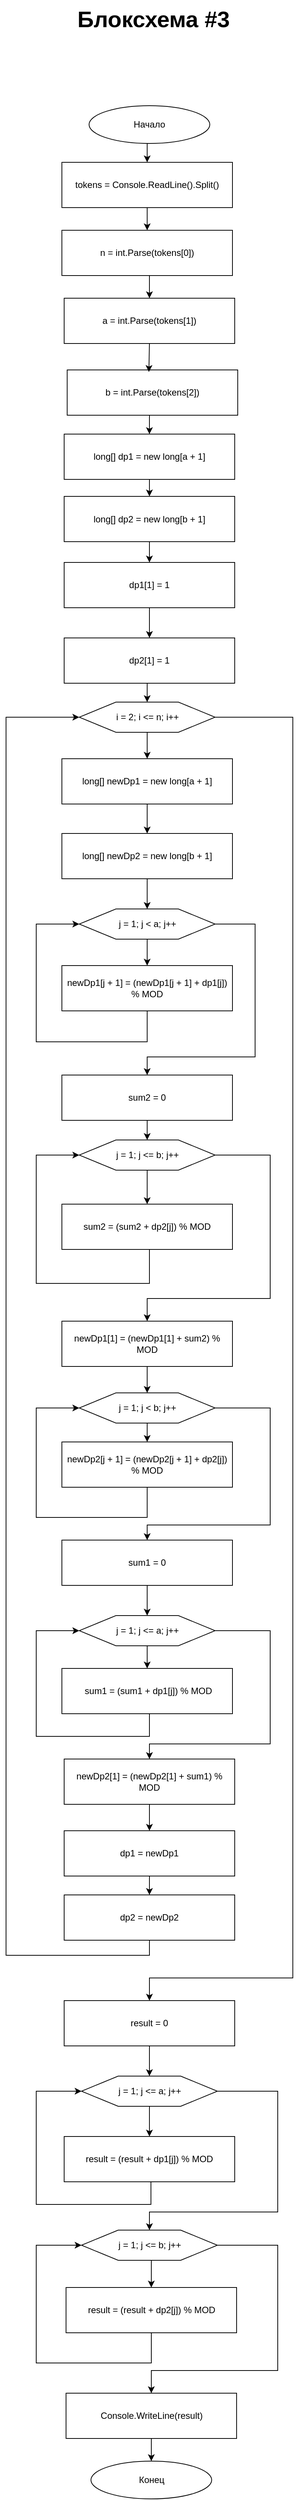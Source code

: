 <mxfile version="27.0.6">
  <diagram name="Страница — 1" id="WKGYQiWRMjDiwxb9k2Cm">
    <mxGraphModel dx="4673" dy="1394" grid="1" gridSize="10" guides="1" tooltips="1" connect="1" arrows="1" fold="1" page="1" pageScale="1" pageWidth="827" pageHeight="1169" math="0" shadow="0">
      <root>
        <mxCell id="0" />
        <mxCell id="1" parent="0" />
        <mxCell id="9ApJmal8U7c4TYs8x8hg-1" style="edgeStyle=orthogonalEdgeStyle;rounded=0;orthogonalLoop=1;jettySize=auto;html=1;exitX=0.5;exitY=1;exitDx=0;exitDy=0;entryX=0.5;entryY=0;entryDx=0;entryDy=0;" edge="1" parent="1" source="9ApJmal8U7c4TYs8x8hg-2" target="9ApJmal8U7c4TYs8x8hg-44">
          <mxGeometry relative="1" as="geometry" />
        </mxCell>
        <mxCell id="9ApJmal8U7c4TYs8x8hg-2" value="Начало" style="ellipse;whiteSpace=wrap;html=1;" vertex="1" parent="1">
          <mxGeometry x="350" y="1640" width="160" height="50" as="geometry" />
        </mxCell>
        <mxCell id="9ApJmal8U7c4TYs8x8hg-3" style="edgeStyle=orthogonalEdgeStyle;rounded=0;orthogonalLoop=1;jettySize=auto;html=1;exitX=0.5;exitY=1;exitDx=0;exitDy=0;entryX=0.5;entryY=0;entryDx=0;entryDy=0;" edge="1" parent="1" source="9ApJmal8U7c4TYs8x8hg-56" target="9ApJmal8U7c4TYs8x8hg-5">
          <mxGeometry relative="1" as="geometry">
            <mxPoint x="430" y="2235" as="sourcePoint" />
          </mxGeometry>
        </mxCell>
        <mxCell id="9ApJmal8U7c4TYs8x8hg-4" value="" style="group" vertex="1" connectable="0" parent="1">
          <mxGeometry x="337" y="2430" width="180" height="40" as="geometry" />
        </mxCell>
        <mxCell id="9ApJmal8U7c4TYs8x8hg-5" value="" style="verticalLabelPosition=bottom;verticalAlign=top;html=1;shape=hexagon;perimeter=hexagonPerimeter2;arcSize=6;size=0.27;" vertex="1" parent="9ApJmal8U7c4TYs8x8hg-4">
          <mxGeometry width="180" height="40" as="geometry" />
        </mxCell>
        <mxCell id="9ApJmal8U7c4TYs8x8hg-6" value="i = 2; i &amp;lt;= n; i++" style="text;html=1;align=center;verticalAlign=middle;resizable=0;points=[];autosize=1;strokeColor=none;fillColor=none;" vertex="1" parent="9ApJmal8U7c4TYs8x8hg-4">
          <mxGeometry x="35" y="5" width="110" height="30" as="geometry" />
        </mxCell>
        <mxCell id="9ApJmal8U7c4TYs8x8hg-7" style="edgeStyle=orthogonalEdgeStyle;rounded=0;orthogonalLoop=1;jettySize=auto;html=1;exitX=0.5;exitY=1;exitDx=0;exitDy=0;entryX=0.5;entryY=0;entryDx=0;entryDy=0;" edge="1" parent="1" source="9ApJmal8U7c4TYs8x8hg-60" target="9ApJmal8U7c4TYs8x8hg-10">
          <mxGeometry relative="1" as="geometry">
            <mxPoint x="435.5" y="2880" as="sourcePoint" />
          </mxGeometry>
        </mxCell>
        <mxCell id="9ApJmal8U7c4TYs8x8hg-8" style="edgeStyle=orthogonalEdgeStyle;rounded=0;orthogonalLoop=1;jettySize=auto;html=1;exitX=0.5;exitY=1;exitDx=0;exitDy=0;entryX=0.5;entryY=0;entryDx=0;entryDy=0;" edge="1" parent="1" source="9ApJmal8U7c4TYs8x8hg-5" target="9ApJmal8U7c4TYs8x8hg-59">
          <mxGeometry relative="1" as="geometry">
            <mxPoint x="434.486" y="2780" as="targetPoint" />
          </mxGeometry>
        </mxCell>
        <mxCell id="9ApJmal8U7c4TYs8x8hg-9" value="" style="group" vertex="1" connectable="0" parent="1">
          <mxGeometry x="337" y="2704" width="180" height="40" as="geometry" />
        </mxCell>
        <mxCell id="9ApJmal8U7c4TYs8x8hg-10" value="" style="verticalLabelPosition=bottom;verticalAlign=top;html=1;shape=hexagon;perimeter=hexagonPerimeter2;arcSize=6;size=0.27;" vertex="1" parent="9ApJmal8U7c4TYs8x8hg-9">
          <mxGeometry width="180" height="40" as="geometry" />
        </mxCell>
        <mxCell id="9ApJmal8U7c4TYs8x8hg-11" value="j = 1; j &amp;lt; a; j++" style="text;html=1;align=center;verticalAlign=middle;resizable=0;points=[];autosize=1;strokeColor=none;fillColor=none;" vertex="1" parent="9ApJmal8U7c4TYs8x8hg-9">
          <mxGeometry x="40" y="5" width="100" height="30" as="geometry" />
        </mxCell>
        <mxCell id="9ApJmal8U7c4TYs8x8hg-12" style="edgeStyle=orthogonalEdgeStyle;rounded=0;orthogonalLoop=1;jettySize=auto;html=1;exitX=0.5;exitY=1;exitDx=0;exitDy=0;entryX=0;entryY=0.5;entryDx=0;entryDy=0;" edge="1" parent="1" source="9ApJmal8U7c4TYs8x8hg-61" target="9ApJmal8U7c4TYs8x8hg-10">
          <mxGeometry relative="1" as="geometry">
            <Array as="points">
              <mxPoint x="427" y="2880" />
              <mxPoint x="280" y="2880" />
              <mxPoint x="280" y="2724" />
            </Array>
            <mxPoint x="434.5" y="3030" as="sourcePoint" />
          </mxGeometry>
        </mxCell>
        <mxCell id="9ApJmal8U7c4TYs8x8hg-13" style="edgeStyle=orthogonalEdgeStyle;rounded=0;orthogonalLoop=1;jettySize=auto;html=1;exitX=1;exitY=0.5;exitDx=0;exitDy=0;entryX=0.5;entryY=0;entryDx=0;entryDy=0;" edge="1" parent="1" source="9ApJmal8U7c4TYs8x8hg-10" target="9ApJmal8U7c4TYs8x8hg-63">
          <mxGeometry relative="1" as="geometry">
            <mxPoint x="434.5" y="3110" as="targetPoint" />
            <Array as="points">
              <mxPoint x="570" y="2724" />
              <mxPoint x="570" y="2900" />
              <mxPoint x="427" y="2900" />
            </Array>
          </mxGeometry>
        </mxCell>
        <mxCell id="9ApJmal8U7c4TYs8x8hg-14" value="" style="group" vertex="1" connectable="0" parent="1">
          <mxGeometry x="337" y="3010" width="180" height="40" as="geometry" />
        </mxCell>
        <mxCell id="9ApJmal8U7c4TYs8x8hg-15" value="" style="verticalLabelPosition=bottom;verticalAlign=top;html=1;shape=hexagon;perimeter=hexagonPerimeter2;arcSize=6;size=0.27;" vertex="1" parent="9ApJmal8U7c4TYs8x8hg-14">
          <mxGeometry width="180" height="40" as="geometry" />
        </mxCell>
        <mxCell id="9ApJmal8U7c4TYs8x8hg-16" value="j = 1; j &amp;lt;= b; j++" style="text;html=1;align=center;verticalAlign=middle;resizable=0;points=[];autosize=1;strokeColor=none;fillColor=none;" vertex="1" parent="9ApJmal8U7c4TYs8x8hg-14">
          <mxGeometry x="35" y="5" width="110" height="30" as="geometry" />
        </mxCell>
        <mxCell id="9ApJmal8U7c4TYs8x8hg-17" style="edgeStyle=orthogonalEdgeStyle;rounded=0;orthogonalLoop=1;jettySize=auto;html=1;exitX=0.5;exitY=1;exitDx=0;exitDy=0;entryX=0;entryY=0.5;entryDx=0;entryDy=0;" edge="1" parent="1" source="9ApJmal8U7c4TYs8x8hg-65" target="9ApJmal8U7c4TYs8x8hg-15">
          <mxGeometry relative="1" as="geometry">
            <Array as="points">
              <mxPoint x="430" y="3155" />
              <mxPoint x="430" y="3200" />
              <mxPoint x="280" y="3200" />
              <mxPoint x="280" y="3030" />
            </Array>
          </mxGeometry>
        </mxCell>
        <mxCell id="9ApJmal8U7c4TYs8x8hg-18" style="edgeStyle=orthogonalEdgeStyle;rounded=0;orthogonalLoop=1;jettySize=auto;html=1;exitX=1;exitY=0.5;exitDx=0;exitDy=0;entryX=0.5;entryY=0;entryDx=0;entryDy=0;" edge="1" parent="1" source="9ApJmal8U7c4TYs8x8hg-15" target="9ApJmal8U7c4TYs8x8hg-68">
          <mxGeometry relative="1" as="geometry">
            <mxPoint x="434.5" y="3350" as="targetPoint" />
            <Array as="points">
              <mxPoint x="590" y="3030" />
              <mxPoint x="590" y="3220" />
              <mxPoint x="427" y="3220" />
            </Array>
          </mxGeometry>
        </mxCell>
        <mxCell id="9ApJmal8U7c4TYs8x8hg-19" value="" style="group" vertex="1" connectable="0" parent="1">
          <mxGeometry x="337" y="3345" width="180" height="40" as="geometry" />
        </mxCell>
        <mxCell id="9ApJmal8U7c4TYs8x8hg-20" value="" style="verticalLabelPosition=bottom;verticalAlign=top;html=1;shape=hexagon;perimeter=hexagonPerimeter2;arcSize=6;size=0.27;" vertex="1" parent="9ApJmal8U7c4TYs8x8hg-19">
          <mxGeometry width="180" height="40" as="geometry" />
        </mxCell>
        <mxCell id="9ApJmal8U7c4TYs8x8hg-21" value="j = 1; j &amp;lt; b; j++" style="text;html=1;align=center;verticalAlign=middle;resizable=0;points=[];autosize=1;strokeColor=none;fillColor=none;" vertex="1" parent="9ApJmal8U7c4TYs8x8hg-19">
          <mxGeometry x="40" y="5" width="100" height="30" as="geometry" />
        </mxCell>
        <mxCell id="9ApJmal8U7c4TYs8x8hg-22" style="edgeStyle=orthogonalEdgeStyle;rounded=0;orthogonalLoop=1;jettySize=auto;html=1;exitX=0.5;exitY=1;exitDx=0;exitDy=0;entryX=0;entryY=0.5;entryDx=0;entryDy=0;" edge="1" parent="1" source="9ApJmal8U7c4TYs8x8hg-69" target="9ApJmal8U7c4TYs8x8hg-20">
          <mxGeometry relative="1" as="geometry">
            <Array as="points">
              <mxPoint x="427" y="3510" />
              <mxPoint x="280" y="3510" />
              <mxPoint x="280" y="3365" />
            </Array>
            <mxPoint x="434.5" y="3535" as="sourcePoint" />
          </mxGeometry>
        </mxCell>
        <mxCell id="9ApJmal8U7c4TYs8x8hg-23" style="edgeStyle=orthogonalEdgeStyle;rounded=0;orthogonalLoop=1;jettySize=auto;html=1;exitX=0.5;exitY=1;exitDx=0;exitDy=0;entryX=0.5;entryY=0;entryDx=0;entryDy=0;" edge="1" parent="1" source="9ApJmal8U7c4TYs8x8hg-71" target="9ApJmal8U7c4TYs8x8hg-26">
          <mxGeometry relative="1" as="geometry">
            <mxPoint x="434.5" y="3635" as="sourcePoint" />
          </mxGeometry>
        </mxCell>
        <mxCell id="9ApJmal8U7c4TYs8x8hg-24" style="edgeStyle=orthogonalEdgeStyle;rounded=0;orthogonalLoop=1;jettySize=auto;html=1;exitX=1;exitY=0.5;exitDx=0;exitDy=0;entryX=0.5;entryY=0;entryDx=0;entryDy=0;" edge="1" parent="1" source="9ApJmal8U7c4TYs8x8hg-20" target="9ApJmal8U7c4TYs8x8hg-71">
          <mxGeometry relative="1" as="geometry">
            <Array as="points">
              <mxPoint x="590" y="3365" />
              <mxPoint x="590" y="3520" />
              <mxPoint x="427" y="3520" />
            </Array>
            <mxPoint x="434.5" y="3600" as="targetPoint" />
          </mxGeometry>
        </mxCell>
        <mxCell id="9ApJmal8U7c4TYs8x8hg-25" value="" style="group" vertex="1" connectable="0" parent="1">
          <mxGeometry x="337" y="3640" width="180" height="40" as="geometry" />
        </mxCell>
        <mxCell id="9ApJmal8U7c4TYs8x8hg-26" value="" style="verticalLabelPosition=bottom;verticalAlign=top;html=1;shape=hexagon;perimeter=hexagonPerimeter2;arcSize=6;size=0.27;" vertex="1" parent="9ApJmal8U7c4TYs8x8hg-25">
          <mxGeometry width="180" height="40" as="geometry" />
        </mxCell>
        <mxCell id="9ApJmal8U7c4TYs8x8hg-27" value="j = 1; j &amp;lt;= a; j++" style="text;html=1;align=center;verticalAlign=middle;resizable=0;points=[];autosize=1;strokeColor=none;fillColor=none;" vertex="1" parent="9ApJmal8U7c4TYs8x8hg-25">
          <mxGeometry x="35" y="5" width="110" height="30" as="geometry" />
        </mxCell>
        <mxCell id="9ApJmal8U7c4TYs8x8hg-28" style="edgeStyle=orthogonalEdgeStyle;rounded=0;orthogonalLoop=1;jettySize=auto;html=1;exitX=0.5;exitY=1;exitDx=0;exitDy=0;entryX=0;entryY=0.5;entryDx=0;entryDy=0;" edge="1" parent="1" source="9ApJmal8U7c4TYs8x8hg-72" target="9ApJmal8U7c4TYs8x8hg-26">
          <mxGeometry relative="1" as="geometry">
            <Array as="points">
              <mxPoint x="430" y="3770" />
              <mxPoint x="430" y="3800" />
              <mxPoint x="280" y="3800" />
              <mxPoint x="280" y="3660" />
            </Array>
            <mxPoint x="434.5" y="3765" as="sourcePoint" />
          </mxGeometry>
        </mxCell>
        <mxCell id="9ApJmal8U7c4TYs8x8hg-29" style="edgeStyle=orthogonalEdgeStyle;rounded=0;orthogonalLoop=1;jettySize=auto;html=1;exitX=0.5;exitY=1;exitDx=0;exitDy=0;entryX=0;entryY=0.5;entryDx=0;entryDy=0;" edge="1" parent="1" source="9ApJmal8U7c4TYs8x8hg-79" target="9ApJmal8U7c4TYs8x8hg-5">
          <mxGeometry relative="1" as="geometry">
            <Array as="points">
              <mxPoint x="430" y="4090" />
              <mxPoint x="240" y="4090" />
              <mxPoint x="240" y="2450" />
            </Array>
            <mxPoint x="434.5" y="4005" as="sourcePoint" />
          </mxGeometry>
        </mxCell>
        <mxCell id="9ApJmal8U7c4TYs8x8hg-30" style="edgeStyle=orthogonalEdgeStyle;rounded=0;orthogonalLoop=1;jettySize=auto;html=1;exitX=1;exitY=0.5;exitDx=0;exitDy=0;entryX=0.5;entryY=0;entryDx=0;entryDy=0;" edge="1" parent="1" source="9ApJmal8U7c4TYs8x8hg-5" target="9ApJmal8U7c4TYs8x8hg-81">
          <mxGeometry relative="1" as="geometry">
            <mxPoint x="434.52" y="4250" as="targetPoint" />
            <Array as="points">
              <mxPoint x="620" y="2450" />
              <mxPoint x="620" y="4120" />
              <mxPoint x="430" y="4120" />
            </Array>
          </mxGeometry>
        </mxCell>
        <mxCell id="9ApJmal8U7c4TYs8x8hg-31" value="" style="group" vertex="1" connectable="0" parent="1">
          <mxGeometry x="340" y="4250" width="180" height="40" as="geometry" />
        </mxCell>
        <mxCell id="9ApJmal8U7c4TYs8x8hg-32" value="" style="verticalLabelPosition=bottom;verticalAlign=top;html=1;shape=hexagon;perimeter=hexagonPerimeter2;arcSize=6;size=0.27;" vertex="1" parent="9ApJmal8U7c4TYs8x8hg-31">
          <mxGeometry width="180" height="40" as="geometry" />
        </mxCell>
        <mxCell id="9ApJmal8U7c4TYs8x8hg-33" value="j = 1; j &amp;lt;= a; j++" style="text;html=1;align=center;verticalAlign=middle;resizable=0;points=[];autosize=1;strokeColor=none;fillColor=none;" vertex="1" parent="9ApJmal8U7c4TYs8x8hg-31">
          <mxGeometry x="35" y="5" width="110" height="30" as="geometry" />
        </mxCell>
        <mxCell id="9ApJmal8U7c4TYs8x8hg-34" style="edgeStyle=orthogonalEdgeStyle;rounded=0;orthogonalLoop=1;jettySize=auto;html=1;exitX=0.5;exitY=1;exitDx=0;exitDy=0;entryX=0;entryY=0.5;entryDx=0;entryDy=0;" edge="1" parent="1" source="9ApJmal8U7c4TYs8x8hg-82" target="9ApJmal8U7c4TYs8x8hg-32">
          <mxGeometry relative="1" as="geometry">
            <Array as="points">
              <mxPoint x="432" y="4420" />
              <mxPoint x="280" y="4420" />
              <mxPoint x="280" y="4270" />
            </Array>
            <mxPoint x="434.52" y="4430" as="sourcePoint" />
          </mxGeometry>
        </mxCell>
        <mxCell id="9ApJmal8U7c4TYs8x8hg-35" style="edgeStyle=orthogonalEdgeStyle;rounded=0;orthogonalLoop=1;jettySize=auto;html=1;exitX=0.5;exitY=1;exitDx=0;exitDy=0;entryX=0;entryY=0.5;entryDx=0;entryDy=0;" edge="1" parent="1" source="9ApJmal8U7c4TYs8x8hg-85" target="9ApJmal8U7c4TYs8x8hg-37">
          <mxGeometry relative="1" as="geometry">
            <Array as="points">
              <mxPoint x="433" y="4630" />
              <mxPoint x="280" y="4630" />
              <mxPoint x="280" y="4474" />
            </Array>
            <mxPoint x="434.52" y="4640" as="sourcePoint" />
          </mxGeometry>
        </mxCell>
        <mxCell id="9ApJmal8U7c4TYs8x8hg-36" value="" style="group" vertex="1" connectable="0" parent="1">
          <mxGeometry x="340" y="4454" width="180" height="40" as="geometry" />
        </mxCell>
        <mxCell id="9ApJmal8U7c4TYs8x8hg-37" value="" style="verticalLabelPosition=bottom;verticalAlign=top;html=1;shape=hexagon;perimeter=hexagonPerimeter2;arcSize=6;size=0.27;" vertex="1" parent="9ApJmal8U7c4TYs8x8hg-36">
          <mxGeometry width="180" height="40" as="geometry" />
        </mxCell>
        <mxCell id="9ApJmal8U7c4TYs8x8hg-38" value="j = 1; j &amp;lt;= b; j++" style="text;html=1;align=center;verticalAlign=middle;resizable=0;points=[];autosize=1;strokeColor=none;fillColor=none;" vertex="1" parent="9ApJmal8U7c4TYs8x8hg-36">
          <mxGeometry x="35" y="5" width="110" height="30" as="geometry" />
        </mxCell>
        <mxCell id="9ApJmal8U7c4TYs8x8hg-39" style="edgeStyle=orthogonalEdgeStyle;rounded=0;orthogonalLoop=1;jettySize=auto;html=1;exitX=1;exitY=0.5;exitDx=0;exitDy=0;entryX=0.5;entryY=0;entryDx=0;entryDy=0;" edge="1" parent="1" source="9ApJmal8U7c4TYs8x8hg-32" target="9ApJmal8U7c4TYs8x8hg-37">
          <mxGeometry relative="1" as="geometry">
            <Array as="points">
              <mxPoint x="600" y="4270" />
              <mxPoint x="600" y="4430" />
              <mxPoint x="430" y="4430" />
            </Array>
          </mxGeometry>
        </mxCell>
        <mxCell id="9ApJmal8U7c4TYs8x8hg-40" style="edgeStyle=orthogonalEdgeStyle;rounded=0;orthogonalLoop=1;jettySize=auto;html=1;exitX=0.5;exitY=1;exitDx=0;exitDy=0;entryX=0.5;entryY=0;entryDx=0;entryDy=0;" edge="1" parent="1" source="9ApJmal8U7c4TYs8x8hg-84" target="9ApJmal8U7c4TYs8x8hg-41">
          <mxGeometry relative="1" as="geometry">
            <mxPoint x="434.52" y="4740" as="sourcePoint" />
          </mxGeometry>
        </mxCell>
        <mxCell id="9ApJmal8U7c4TYs8x8hg-41" value="Конец" style="ellipse;whiteSpace=wrap;html=1;" vertex="1" parent="1">
          <mxGeometry x="352.5" y="4760" width="160" height="50" as="geometry" />
        </mxCell>
        <mxCell id="9ApJmal8U7c4TYs8x8hg-42" value="&lt;font style=&quot;font-size: 30px;&quot;&gt;&lt;b style=&quot;&quot;&gt;Блоксхема #3&lt;/b&gt;&lt;/font&gt;" style="text;html=1;align=center;verticalAlign=middle;resizable=0;points=[];autosize=1;strokeColor=none;fillColor=none;" vertex="1" parent="1">
          <mxGeometry x="319.5" y="1500" width="230" height="50" as="geometry" />
        </mxCell>
        <mxCell id="9ApJmal8U7c4TYs8x8hg-43" style="edgeStyle=orthogonalEdgeStyle;rounded=0;orthogonalLoop=1;jettySize=auto;html=1;exitX=0.5;exitY=1;exitDx=0;exitDy=0;entryX=0.5;entryY=0;entryDx=0;entryDy=0;" edge="1" parent="1" source="9ApJmal8U7c4TYs8x8hg-44" target="9ApJmal8U7c4TYs8x8hg-46">
          <mxGeometry relative="1" as="geometry" />
        </mxCell>
        <mxCell id="9ApJmal8U7c4TYs8x8hg-44" value="tokens = Console.ReadLine().Split()" style="rounded=0;whiteSpace=wrap;html=1;" vertex="1" parent="1">
          <mxGeometry x="314" y="1715" width="226" height="60" as="geometry" />
        </mxCell>
        <mxCell id="9ApJmal8U7c4TYs8x8hg-45" style="edgeStyle=orthogonalEdgeStyle;rounded=0;orthogonalLoop=1;jettySize=auto;html=1;exitX=0.5;exitY=1;exitDx=0;exitDy=0;entryX=0.5;entryY=0;entryDx=0;entryDy=0;" edge="1" parent="1" source="9ApJmal8U7c4TYs8x8hg-46" target="9ApJmal8U7c4TYs8x8hg-47">
          <mxGeometry relative="1" as="geometry" />
        </mxCell>
        <mxCell id="9ApJmal8U7c4TYs8x8hg-46" value="n = int.Parse(tokens[0])" style="rounded=0;whiteSpace=wrap;html=1;" vertex="1" parent="1">
          <mxGeometry x="314" y="1805" width="226" height="60" as="geometry" />
        </mxCell>
        <mxCell id="9ApJmal8U7c4TYs8x8hg-47" value="a = int.Parse(tokens[1])" style="rounded=0;whiteSpace=wrap;html=1;" vertex="1" parent="1">
          <mxGeometry x="317" y="1895" width="226" height="60" as="geometry" />
        </mxCell>
        <mxCell id="9ApJmal8U7c4TYs8x8hg-48" style="edgeStyle=orthogonalEdgeStyle;rounded=0;orthogonalLoop=1;jettySize=auto;html=1;exitX=0.5;exitY=1;exitDx=0;exitDy=0;entryX=0.5;entryY=0;entryDx=0;entryDy=0;" edge="1" parent="1" source="9ApJmal8U7c4TYs8x8hg-49" target="9ApJmal8U7c4TYs8x8hg-51">
          <mxGeometry relative="1" as="geometry" />
        </mxCell>
        <mxCell id="9ApJmal8U7c4TYs8x8hg-49" value="b = int.Parse(tokens[2])" style="rounded=0;whiteSpace=wrap;html=1;" vertex="1" parent="1">
          <mxGeometry x="321" y="1990" width="226" height="60" as="geometry" />
        </mxCell>
        <mxCell id="9ApJmal8U7c4TYs8x8hg-50" style="edgeStyle=orthogonalEdgeStyle;rounded=0;orthogonalLoop=1;jettySize=auto;html=1;exitX=0.5;exitY=1;exitDx=0;exitDy=0;entryX=0.5;entryY=0;entryDx=0;entryDy=0;" edge="1" parent="1" source="9ApJmal8U7c4TYs8x8hg-51" target="9ApJmal8U7c4TYs8x8hg-53">
          <mxGeometry relative="1" as="geometry" />
        </mxCell>
        <mxCell id="9ApJmal8U7c4TYs8x8hg-51" value="long[] dp1 = new long[a + 1]" style="rounded=0;whiteSpace=wrap;html=1;" vertex="1" parent="1">
          <mxGeometry x="317" y="2075" width="226" height="60" as="geometry" />
        </mxCell>
        <mxCell id="9ApJmal8U7c4TYs8x8hg-52" style="edgeStyle=orthogonalEdgeStyle;rounded=0;orthogonalLoop=1;jettySize=auto;html=1;exitX=0.5;exitY=1;exitDx=0;exitDy=0;entryX=0.5;entryY=0;entryDx=0;entryDy=0;" edge="1" parent="1" source="9ApJmal8U7c4TYs8x8hg-53" target="9ApJmal8U7c4TYs8x8hg-55">
          <mxGeometry relative="1" as="geometry" />
        </mxCell>
        <mxCell id="9ApJmal8U7c4TYs8x8hg-53" value="long[] dp2 = new long[b + 1]" style="rounded=0;whiteSpace=wrap;html=1;" vertex="1" parent="1">
          <mxGeometry x="317" y="2157.5" width="226" height="60" as="geometry" />
        </mxCell>
        <mxCell id="9ApJmal8U7c4TYs8x8hg-54" style="edgeStyle=orthogonalEdgeStyle;rounded=0;orthogonalLoop=1;jettySize=auto;html=1;exitX=0.5;exitY=1;exitDx=0;exitDy=0;entryX=0.5;entryY=0;entryDx=0;entryDy=0;" edge="1" parent="1" source="9ApJmal8U7c4TYs8x8hg-55" target="9ApJmal8U7c4TYs8x8hg-56">
          <mxGeometry relative="1" as="geometry" />
        </mxCell>
        <mxCell id="9ApJmal8U7c4TYs8x8hg-55" value="dp1[1] = 1" style="rounded=0;whiteSpace=wrap;html=1;" vertex="1" parent="1">
          <mxGeometry x="317" y="2245" width="226" height="60" as="geometry" />
        </mxCell>
        <mxCell id="9ApJmal8U7c4TYs8x8hg-56" value="dp2&lt;span style=&quot;color: light-dark(rgb(0, 0, 0), rgb(255, 255, 255)); background-color: transparent;&quot;&gt;[1] = 1&lt;/span&gt;" style="rounded=0;whiteSpace=wrap;html=1;" vertex="1" parent="1">
          <mxGeometry x="317" y="2345" width="226" height="60" as="geometry" />
        </mxCell>
        <mxCell id="9ApJmal8U7c4TYs8x8hg-57" style="edgeStyle=orthogonalEdgeStyle;rounded=0;orthogonalLoop=1;jettySize=auto;html=1;exitX=0.5;exitY=1;exitDx=0;exitDy=0;entryX=0.479;entryY=0.045;entryDx=0;entryDy=0;entryPerimeter=0;" edge="1" parent="1" source="9ApJmal8U7c4TYs8x8hg-47" target="9ApJmal8U7c4TYs8x8hg-49">
          <mxGeometry relative="1" as="geometry" />
        </mxCell>
        <mxCell id="9ApJmal8U7c4TYs8x8hg-58" style="edgeStyle=orthogonalEdgeStyle;rounded=0;orthogonalLoop=1;jettySize=auto;html=1;exitX=0.5;exitY=1;exitDx=0;exitDy=0;entryX=0.5;entryY=0;entryDx=0;entryDy=0;" edge="1" parent="1" source="9ApJmal8U7c4TYs8x8hg-59" target="9ApJmal8U7c4TYs8x8hg-60">
          <mxGeometry relative="1" as="geometry" />
        </mxCell>
        <mxCell id="9ApJmal8U7c4TYs8x8hg-59" value="long[] newDp1 = new long[a + 1]" style="rounded=0;whiteSpace=wrap;html=1;" vertex="1" parent="1">
          <mxGeometry x="314" y="2505" width="226" height="60" as="geometry" />
        </mxCell>
        <mxCell id="9ApJmal8U7c4TYs8x8hg-60" value="long[] newDp2 = new long[b + 1]" style="rounded=0;whiteSpace=wrap;html=1;" vertex="1" parent="1">
          <mxGeometry x="314" y="2604" width="226" height="60" as="geometry" />
        </mxCell>
        <mxCell id="9ApJmal8U7c4TYs8x8hg-61" value="newDp1[j + 1] = (newDp1[j + 1] + dp1[j]) % MOD" style="rounded=0;whiteSpace=wrap;html=1;" vertex="1" parent="1">
          <mxGeometry x="314" y="2779" width="226" height="60" as="geometry" />
        </mxCell>
        <mxCell id="9ApJmal8U7c4TYs8x8hg-62" style="edgeStyle=orthogonalEdgeStyle;rounded=0;orthogonalLoop=1;jettySize=auto;html=1;exitX=0.5;exitY=1;exitDx=0;exitDy=0;entryX=0.5;entryY=0;entryDx=0;entryDy=0;" edge="1" parent="1" source="9ApJmal8U7c4TYs8x8hg-63" target="9ApJmal8U7c4TYs8x8hg-15">
          <mxGeometry relative="1" as="geometry" />
        </mxCell>
        <mxCell id="9ApJmal8U7c4TYs8x8hg-63" value="sum2 = 0" style="rounded=0;whiteSpace=wrap;html=1;" vertex="1" parent="1">
          <mxGeometry x="314" y="2924" width="226" height="60" as="geometry" />
        </mxCell>
        <mxCell id="9ApJmal8U7c4TYs8x8hg-64" style="edgeStyle=orthogonalEdgeStyle;rounded=0;orthogonalLoop=1;jettySize=auto;html=1;exitX=0.5;exitY=1;exitDx=0;exitDy=0;entryX=0.5;entryY=0;entryDx=0;entryDy=0;" edge="1" parent="1" source="9ApJmal8U7c4TYs8x8hg-10" target="9ApJmal8U7c4TYs8x8hg-61">
          <mxGeometry relative="1" as="geometry" />
        </mxCell>
        <mxCell id="9ApJmal8U7c4TYs8x8hg-65" value="sum2 = (sum2 + dp2[j]) % MOD" style="rounded=0;whiteSpace=wrap;html=1;" vertex="1" parent="1">
          <mxGeometry x="314" y="3095" width="226" height="60" as="geometry" />
        </mxCell>
        <mxCell id="9ApJmal8U7c4TYs8x8hg-66" style="edgeStyle=orthogonalEdgeStyle;rounded=0;orthogonalLoop=1;jettySize=auto;html=1;exitX=0.5;exitY=1;exitDx=0;exitDy=0;entryX=0.5;entryY=0;entryDx=0;entryDy=0;" edge="1" parent="1" source="9ApJmal8U7c4TYs8x8hg-15" target="9ApJmal8U7c4TYs8x8hg-65">
          <mxGeometry relative="1" as="geometry" />
        </mxCell>
        <mxCell id="9ApJmal8U7c4TYs8x8hg-67" style="edgeStyle=orthogonalEdgeStyle;rounded=0;orthogonalLoop=1;jettySize=auto;html=1;exitX=0.5;exitY=1;exitDx=0;exitDy=0;entryX=0.5;entryY=0;entryDx=0;entryDy=0;" edge="1" parent="1" source="9ApJmal8U7c4TYs8x8hg-68" target="9ApJmal8U7c4TYs8x8hg-20">
          <mxGeometry relative="1" as="geometry" />
        </mxCell>
        <mxCell id="9ApJmal8U7c4TYs8x8hg-68" value="newDp1[1] = (newDp1[1] + sum2) % MOD" style="rounded=0;whiteSpace=wrap;html=1;" vertex="1" parent="1">
          <mxGeometry x="314" y="3250" width="226" height="60" as="geometry" />
        </mxCell>
        <mxCell id="9ApJmal8U7c4TYs8x8hg-69" value="newDp2[j + 1] = (newDp2[j + 1] + dp2[j]) % MOD" style="rounded=0;whiteSpace=wrap;html=1;" vertex="1" parent="1">
          <mxGeometry x="314" y="3410" width="226" height="60" as="geometry" />
        </mxCell>
        <mxCell id="9ApJmal8U7c4TYs8x8hg-70" style="edgeStyle=orthogonalEdgeStyle;rounded=0;orthogonalLoop=1;jettySize=auto;html=1;exitX=0.5;exitY=1;exitDx=0;exitDy=0;entryX=0.5;entryY=0;entryDx=0;entryDy=0;" edge="1" parent="1" source="9ApJmal8U7c4TYs8x8hg-20" target="9ApJmal8U7c4TYs8x8hg-69">
          <mxGeometry relative="1" as="geometry" />
        </mxCell>
        <mxCell id="9ApJmal8U7c4TYs8x8hg-71" value="sum1 = 0" style="rounded=0;whiteSpace=wrap;html=1;" vertex="1" parent="1">
          <mxGeometry x="314" y="3540" width="226" height="60" as="geometry" />
        </mxCell>
        <mxCell id="9ApJmal8U7c4TYs8x8hg-72" value="&amp;nbsp;sum1 = (sum1 + dp1[j]) % MOD" style="rounded=0;whiteSpace=wrap;html=1;" vertex="1" parent="1">
          <mxGeometry x="314" y="3710" width="226" height="60" as="geometry" />
        </mxCell>
        <mxCell id="9ApJmal8U7c4TYs8x8hg-73" style="edgeStyle=orthogonalEdgeStyle;rounded=0;orthogonalLoop=1;jettySize=auto;html=1;exitX=0.5;exitY=1;exitDx=0;exitDy=0;entryX=0.5;entryY=0;entryDx=0;entryDy=0;" edge="1" parent="1" source="9ApJmal8U7c4TYs8x8hg-26" target="9ApJmal8U7c4TYs8x8hg-72">
          <mxGeometry relative="1" as="geometry" />
        </mxCell>
        <mxCell id="9ApJmal8U7c4TYs8x8hg-74" style="edgeStyle=orthogonalEdgeStyle;rounded=0;orthogonalLoop=1;jettySize=auto;html=1;exitX=0.5;exitY=1;exitDx=0;exitDy=0;entryX=0.5;entryY=0;entryDx=0;entryDy=0;" edge="1" parent="1" source="9ApJmal8U7c4TYs8x8hg-75" target="9ApJmal8U7c4TYs8x8hg-78">
          <mxGeometry relative="1" as="geometry" />
        </mxCell>
        <mxCell id="9ApJmal8U7c4TYs8x8hg-75" value="newDp2[1] = (newDp2[1] + sum1) % MOD" style="rounded=0;whiteSpace=wrap;html=1;" vertex="1" parent="1">
          <mxGeometry x="317" y="3830" width="226" height="60" as="geometry" />
        </mxCell>
        <mxCell id="9ApJmal8U7c4TYs8x8hg-76" style="edgeStyle=orthogonalEdgeStyle;rounded=0;orthogonalLoop=1;jettySize=auto;html=1;exitX=1;exitY=0.5;exitDx=0;exitDy=0;entryX=0.5;entryY=0;entryDx=0;entryDy=0;" edge="1" parent="1" source="9ApJmal8U7c4TYs8x8hg-26" target="9ApJmal8U7c4TYs8x8hg-75">
          <mxGeometry relative="1" as="geometry">
            <Array as="points">
              <mxPoint x="590" y="3660" />
              <mxPoint x="590" y="3810" />
              <mxPoint x="430" y="3810" />
            </Array>
          </mxGeometry>
        </mxCell>
        <mxCell id="9ApJmal8U7c4TYs8x8hg-77" style="edgeStyle=orthogonalEdgeStyle;rounded=0;orthogonalLoop=1;jettySize=auto;html=1;exitX=0.5;exitY=1;exitDx=0;exitDy=0;entryX=0.5;entryY=0;entryDx=0;entryDy=0;" edge="1" parent="1" source="9ApJmal8U7c4TYs8x8hg-78" target="9ApJmal8U7c4TYs8x8hg-79">
          <mxGeometry relative="1" as="geometry" />
        </mxCell>
        <mxCell id="9ApJmal8U7c4TYs8x8hg-78" value="dp1 = newDp1" style="rounded=0;whiteSpace=wrap;html=1;" vertex="1" parent="1">
          <mxGeometry x="317" y="3925" width="226" height="60" as="geometry" />
        </mxCell>
        <mxCell id="9ApJmal8U7c4TYs8x8hg-79" value="dp2 = newDp2" style="rounded=0;whiteSpace=wrap;html=1;" vertex="1" parent="1">
          <mxGeometry x="317" y="4010" width="226" height="60" as="geometry" />
        </mxCell>
        <mxCell id="9ApJmal8U7c4TYs8x8hg-80" style="edgeStyle=orthogonalEdgeStyle;rounded=0;orthogonalLoop=1;jettySize=auto;html=1;exitX=0.5;exitY=1;exitDx=0;exitDy=0;entryX=0.5;entryY=0;entryDx=0;entryDy=0;" edge="1" parent="1" source="9ApJmal8U7c4TYs8x8hg-81" target="9ApJmal8U7c4TYs8x8hg-32">
          <mxGeometry relative="1" as="geometry" />
        </mxCell>
        <mxCell id="9ApJmal8U7c4TYs8x8hg-81" value="result = 0" style="rounded=0;whiteSpace=wrap;html=1;" vertex="1" parent="1">
          <mxGeometry x="317" y="4150" width="226" height="60" as="geometry" />
        </mxCell>
        <mxCell id="9ApJmal8U7c4TYs8x8hg-82" value="result = (result + dp1[j]) % MOD" style="rounded=0;whiteSpace=wrap;html=1;" vertex="1" parent="1">
          <mxGeometry x="317" y="4330" width="226" height="60" as="geometry" />
        </mxCell>
        <mxCell id="9ApJmal8U7c4TYs8x8hg-83" style="edgeStyle=orthogonalEdgeStyle;rounded=0;orthogonalLoop=1;jettySize=auto;html=1;exitX=0.5;exitY=1;exitDx=0;exitDy=0;entryX=0.5;entryY=0;entryDx=0;entryDy=0;" edge="1" parent="1" source="9ApJmal8U7c4TYs8x8hg-32" target="9ApJmal8U7c4TYs8x8hg-82">
          <mxGeometry relative="1" as="geometry" />
        </mxCell>
        <mxCell id="9ApJmal8U7c4TYs8x8hg-84" value="Console.WriteLine(result)" style="rounded=0;whiteSpace=wrap;html=1;" vertex="1" parent="1">
          <mxGeometry x="319.5" y="4670" width="226" height="60" as="geometry" />
        </mxCell>
        <mxCell id="9ApJmal8U7c4TYs8x8hg-85" value="result = (result + dp2[j]) % MOD" style="rounded=0;whiteSpace=wrap;html=1;" vertex="1" parent="1">
          <mxGeometry x="319.5" y="4530" width="226" height="60" as="geometry" />
        </mxCell>
        <mxCell id="9ApJmal8U7c4TYs8x8hg-86" style="edgeStyle=orthogonalEdgeStyle;rounded=0;orthogonalLoop=1;jettySize=auto;html=1;exitX=0.5;exitY=1;exitDx=0;exitDy=0;entryX=0.5;entryY=0;entryDx=0;entryDy=0;" edge="1" parent="1" source="9ApJmal8U7c4TYs8x8hg-37" target="9ApJmal8U7c4TYs8x8hg-85">
          <mxGeometry relative="1" as="geometry" />
        </mxCell>
        <mxCell id="9ApJmal8U7c4TYs8x8hg-87" style="edgeStyle=orthogonalEdgeStyle;rounded=0;orthogonalLoop=1;jettySize=auto;html=1;exitX=1;exitY=0.5;exitDx=0;exitDy=0;entryX=0.5;entryY=0;entryDx=0;entryDy=0;" edge="1" parent="1" source="9ApJmal8U7c4TYs8x8hg-37" target="9ApJmal8U7c4TYs8x8hg-84">
          <mxGeometry relative="1" as="geometry">
            <Array as="points">
              <mxPoint x="600" y="4474" />
              <mxPoint x="600" y="4640" />
              <mxPoint x="433" y="4640" />
            </Array>
          </mxGeometry>
        </mxCell>
      </root>
    </mxGraphModel>
  </diagram>
</mxfile>

